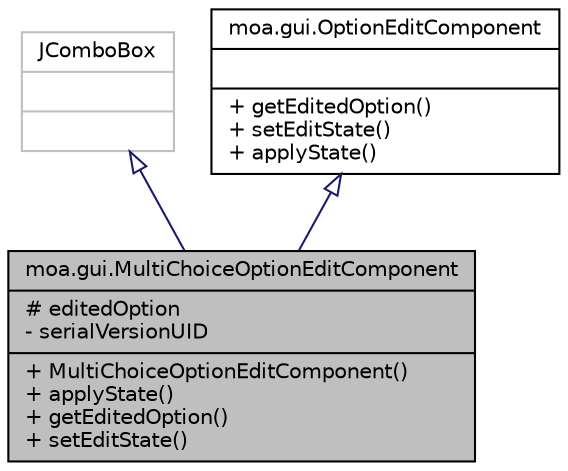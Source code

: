 digraph G
{
  edge [fontname="Helvetica",fontsize="10",labelfontname="Helvetica",labelfontsize="10"];
  node [fontname="Helvetica",fontsize="10",shape=record];
  Node1 [label="{moa.gui.MultiChoiceOptionEditComponent\n|# editedOption\l- serialVersionUID\l|+ MultiChoiceOptionEditComponent()\l+ applyState()\l+ getEditedOption()\l+ setEditState()\l}",height=0.2,width=0.4,color="black", fillcolor="grey75", style="filled" fontcolor="black"];
  Node2 -> Node1 [dir=back,color="midnightblue",fontsize="10",style="solid",arrowtail="empty",fontname="Helvetica"];
  Node2 [label="{JComboBox\n||}",height=0.2,width=0.4,color="grey75", fillcolor="white", style="filled"];
  Node3 -> Node1 [dir=back,color="midnightblue",fontsize="10",style="solid",arrowtail="empty",fontname="Helvetica"];
  Node3 [label="{moa.gui.OptionEditComponent\n||+ getEditedOption()\l+ setEditState()\l+ applyState()\l}",height=0.2,width=0.4,color="black", fillcolor="white", style="filled",URL="$interfacemoa_1_1gui_1_1OptionEditComponent.html",tooltip="Interface representing a component to edit an option."];
}
